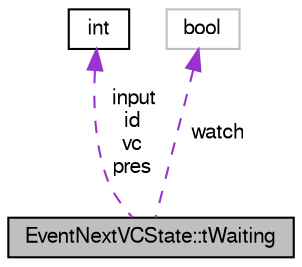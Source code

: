 digraph "EventNextVCState::tWaiting"
{
  bgcolor="transparent";
  edge [fontname="FreeSans",fontsize="10",labelfontname="FreeSans",labelfontsize="10"];
  node [fontname="FreeSans",fontsize="10",shape=record];
  Node1 [label="EventNextVCState::tWaiting",height=0.2,width=0.4,color="black", fillcolor="grey75", style="filled", fontcolor="black"];
  Node2 -> Node1 [dir="back",color="darkorchid3",fontsize="10",style="dashed",label=" input\nid\nvc\npres" ,fontname="FreeSans"];
  Node2 [label="int",height=0.2,width=0.4,color="black",URL="$classint.html"];
  Node3 -> Node1 [dir="back",color="darkorchid3",fontsize="10",style="dashed",label=" watch" ,fontname="FreeSans"];
  Node3 [label="bool",height=0.2,width=0.4,color="grey75"];
}
